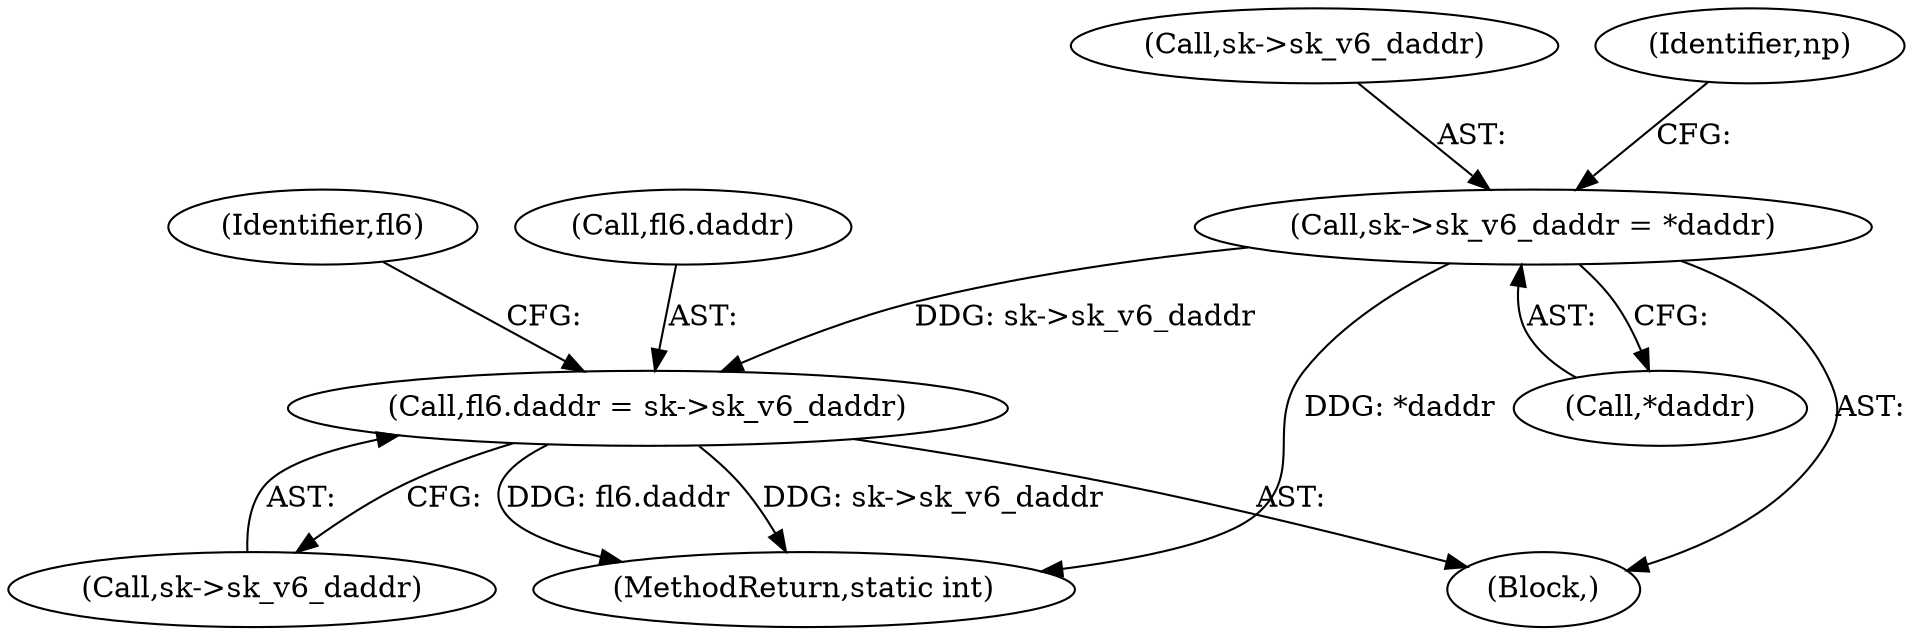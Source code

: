digraph "0_linux_45f6fad84cc305103b28d73482b344d7f5b76f39_4@pointer" {
"1000416" [label="(Call,sk->sk_v6_daddr = *daddr)"];
"1000443" [label="(Call,fl6.daddr = sk->sk_v6_daddr)"];
"1000444" [label="(Call,fl6.daddr)"];
"1000420" [label="(Call,*daddr)"];
"1000108" [label="(Block,)"];
"1000417" [label="(Call,sk->sk_v6_daddr)"];
"1000600" [label="(MethodReturn,static int)"];
"1000447" [label="(Call,sk->sk_v6_daddr)"];
"1000452" [label="(Identifier,fl6)"];
"1000443" [label="(Call,fl6.daddr = sk->sk_v6_daddr)"];
"1000424" [label="(Identifier,np)"];
"1000416" [label="(Call,sk->sk_v6_daddr = *daddr)"];
"1000416" -> "1000108"  [label="AST: "];
"1000416" -> "1000420"  [label="CFG: "];
"1000417" -> "1000416"  [label="AST: "];
"1000420" -> "1000416"  [label="AST: "];
"1000424" -> "1000416"  [label="CFG: "];
"1000416" -> "1000600"  [label="DDG: *daddr"];
"1000416" -> "1000443"  [label="DDG: sk->sk_v6_daddr"];
"1000443" -> "1000108"  [label="AST: "];
"1000443" -> "1000447"  [label="CFG: "];
"1000444" -> "1000443"  [label="AST: "];
"1000447" -> "1000443"  [label="AST: "];
"1000452" -> "1000443"  [label="CFG: "];
"1000443" -> "1000600"  [label="DDG: sk->sk_v6_daddr"];
"1000443" -> "1000600"  [label="DDG: fl6.daddr"];
}

